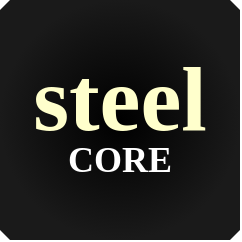<mxfile version="20.5.3" type="google"><diagram id="XBTx39E1cxYy8wFJRU6c" name="Page-1"><mxGraphModel dx="1422" dy="754" grid="1" gridSize="10" guides="1" tooltips="1" connect="1" arrows="1" fold="1" page="1" pageScale="1" pageWidth="1654" pageHeight="1169" math="0" shadow="0" extFonts="Montserrat^https://fonts.googleapis.com/css?family=Montserrat"><root><mxCell id="0"/><mxCell id="1" parent="0"/><mxCell id="biwFQSHuBSlj9lMnExiB-1" value="" style="whiteSpace=wrap;html=1;shape=mxgraph.basic.octagon2;align=center;verticalAlign=middle;dx=2.5;strokeColor=none;fillColor=#000000;gradientDirection=radial;gradientColor=#1A1A1A;shadow=0;sketch=0;fontColor=#000000;" parent="1" vertex="1"><mxGeometry x="840" y="480" width="120" height="120" as="geometry"/></mxCell><mxCell id="xb1l6z94Y8digptkFGft-2" value="steel" style="text;html=1;strokeColor=none;fillColor=none;align=center;verticalAlign=middle;whiteSpace=wrap;rounded=0;fontSize=46;fontColor=#FFFFCC;fontStyle=1;labelBorderColor=none;labelBackgroundColor=none;fontFamily=Iceland;fontSource=https%3A%2F%2Ffonts.googleapis.com%2Fcss%3Ffamily%3DIceland;" parent="1" vertex="1"><mxGeometry x="880" y="519" width="40" height="20" as="geometry"/></mxCell><mxCell id="xb1l6z94Y8digptkFGft-4" value="CORE" style="text;html=1;strokeColor=none;fillColor=none;align=center;verticalAlign=middle;whiteSpace=wrap;rounded=0;fontSize=18;fontColor=#FFFFFF;fontStyle=1;labelBorderColor=none;labelBackgroundColor=none;fontFamily=Iceland;fontSource=https%3A%2F%2Ffonts.googleapis.com%2Fcss%3Ffamily%3DIceland;" parent="1" vertex="1"><mxGeometry x="850" y="550" width="100" height="20" as="geometry"/></mxCell></root></mxGraphModel></diagram></mxfile>